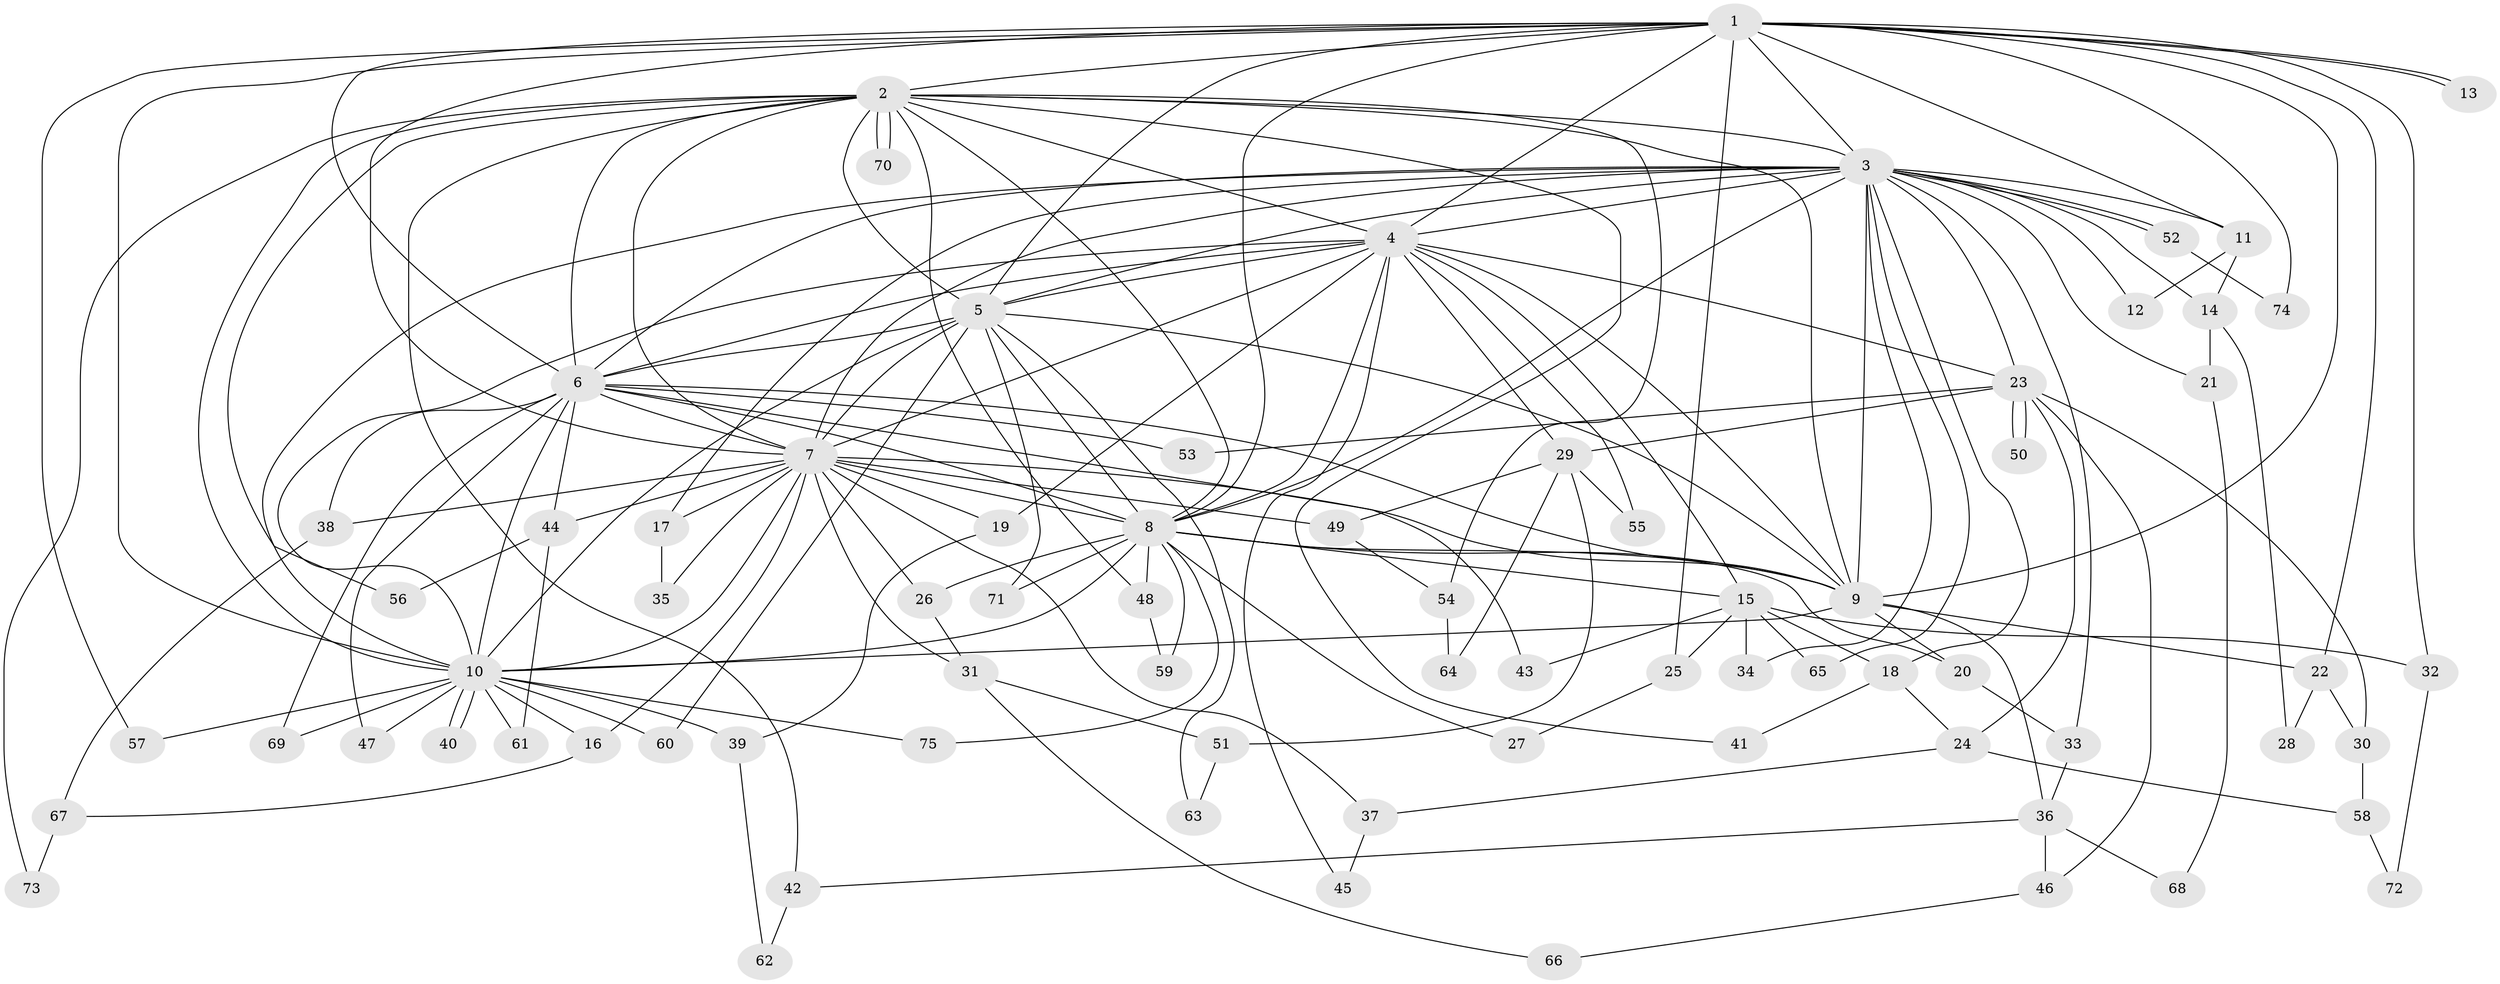 // Generated by graph-tools (version 1.1) at 2025/25/03/09/25 03:25:46]
// undirected, 75 vertices, 175 edges
graph export_dot {
graph [start="1"]
  node [color=gray90,style=filled];
  1;
  2;
  3;
  4;
  5;
  6;
  7;
  8;
  9;
  10;
  11;
  12;
  13;
  14;
  15;
  16;
  17;
  18;
  19;
  20;
  21;
  22;
  23;
  24;
  25;
  26;
  27;
  28;
  29;
  30;
  31;
  32;
  33;
  34;
  35;
  36;
  37;
  38;
  39;
  40;
  41;
  42;
  43;
  44;
  45;
  46;
  47;
  48;
  49;
  50;
  51;
  52;
  53;
  54;
  55;
  56;
  57;
  58;
  59;
  60;
  61;
  62;
  63;
  64;
  65;
  66;
  67;
  68;
  69;
  70;
  71;
  72;
  73;
  74;
  75;
  1 -- 2;
  1 -- 3;
  1 -- 4;
  1 -- 5;
  1 -- 6;
  1 -- 7;
  1 -- 8;
  1 -- 9;
  1 -- 10;
  1 -- 11;
  1 -- 13;
  1 -- 13;
  1 -- 22;
  1 -- 25;
  1 -- 32;
  1 -- 57;
  1 -- 74;
  2 -- 3;
  2 -- 4;
  2 -- 5;
  2 -- 6;
  2 -- 7;
  2 -- 8;
  2 -- 9;
  2 -- 10;
  2 -- 41;
  2 -- 42;
  2 -- 48;
  2 -- 54;
  2 -- 56;
  2 -- 70;
  2 -- 70;
  2 -- 73;
  3 -- 4;
  3 -- 5;
  3 -- 6;
  3 -- 7;
  3 -- 8;
  3 -- 9;
  3 -- 10;
  3 -- 11;
  3 -- 12;
  3 -- 14;
  3 -- 17;
  3 -- 18;
  3 -- 21;
  3 -- 23;
  3 -- 33;
  3 -- 34;
  3 -- 52;
  3 -- 52;
  3 -- 65;
  4 -- 5;
  4 -- 6;
  4 -- 7;
  4 -- 8;
  4 -- 9;
  4 -- 10;
  4 -- 15;
  4 -- 19;
  4 -- 23;
  4 -- 29;
  4 -- 45;
  4 -- 55;
  5 -- 6;
  5 -- 7;
  5 -- 8;
  5 -- 9;
  5 -- 10;
  5 -- 60;
  5 -- 63;
  5 -- 71;
  6 -- 7;
  6 -- 8;
  6 -- 9;
  6 -- 10;
  6 -- 38;
  6 -- 43;
  6 -- 44;
  6 -- 47;
  6 -- 53;
  6 -- 69;
  7 -- 8;
  7 -- 9;
  7 -- 10;
  7 -- 16;
  7 -- 17;
  7 -- 19;
  7 -- 26;
  7 -- 31;
  7 -- 35;
  7 -- 37;
  7 -- 38;
  7 -- 44;
  7 -- 49;
  8 -- 9;
  8 -- 10;
  8 -- 15;
  8 -- 20;
  8 -- 26;
  8 -- 27;
  8 -- 48;
  8 -- 59;
  8 -- 71;
  8 -- 75;
  9 -- 10;
  9 -- 20;
  9 -- 22;
  9 -- 36;
  10 -- 16;
  10 -- 39;
  10 -- 40;
  10 -- 40;
  10 -- 47;
  10 -- 57;
  10 -- 60;
  10 -- 61;
  10 -- 69;
  10 -- 75;
  11 -- 12;
  11 -- 14;
  14 -- 21;
  14 -- 28;
  15 -- 18;
  15 -- 25;
  15 -- 32;
  15 -- 34;
  15 -- 43;
  15 -- 65;
  16 -- 67;
  17 -- 35;
  18 -- 24;
  18 -- 41;
  19 -- 39;
  20 -- 33;
  21 -- 68;
  22 -- 28;
  22 -- 30;
  23 -- 24;
  23 -- 29;
  23 -- 30;
  23 -- 46;
  23 -- 50;
  23 -- 50;
  23 -- 53;
  24 -- 37;
  24 -- 58;
  25 -- 27;
  26 -- 31;
  29 -- 49;
  29 -- 51;
  29 -- 55;
  29 -- 64;
  30 -- 58;
  31 -- 51;
  31 -- 66;
  32 -- 72;
  33 -- 36;
  36 -- 42;
  36 -- 46;
  36 -- 68;
  37 -- 45;
  38 -- 67;
  39 -- 62;
  42 -- 62;
  44 -- 56;
  44 -- 61;
  46 -- 66;
  48 -- 59;
  49 -- 54;
  51 -- 63;
  52 -- 74;
  54 -- 64;
  58 -- 72;
  67 -- 73;
}
